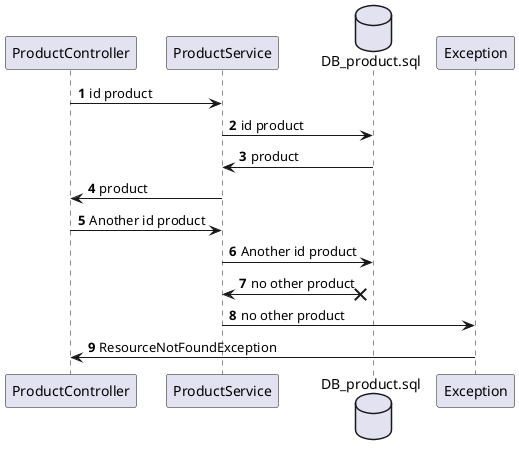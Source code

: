 @startuml
'https://plantuml.com/sequence-diagram

autonumber
participant ProductController
participant ProductService
database DB_product.sql

ProductController -> ProductService: id product
ProductService -> DB_product.sql: id product
DB_product.sql -> ProductService: product
ProductService -> ProductController: product

ProductController -> ProductService: Another id product
ProductService -> DB_product.sql: Another id product
DB_product.sql x-> ProductService: no other product
ProductService -> Exception: no other product
ProductController <- Exception: ResourceNotFoundException
@enduml